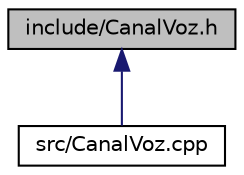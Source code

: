 digraph "include/CanalVoz.h"
{
 // LATEX_PDF_SIZE
  edge [fontname="Helvetica",fontsize="10",labelfontname="Helvetica",labelfontsize="10"];
  node [fontname="Helvetica",fontsize="10",shape=record];
  Node1 [label="include/CanalVoz.h",height=0.2,width=0.4,color="black", fillcolor="grey75", style="filled", fontcolor="black",tooltip="Definição da classe CanalVoz."];
  Node1 -> Node2 [dir="back",color="midnightblue",fontsize="10",style="solid"];
  Node2 [label="src/CanalVoz.cpp",height=0.2,width=0.4,color="black", fillcolor="white", style="filled",URL="$CanalVoz_8cpp.html",tooltip="Implementação dos métodos da classe CanalVoz."];
}
